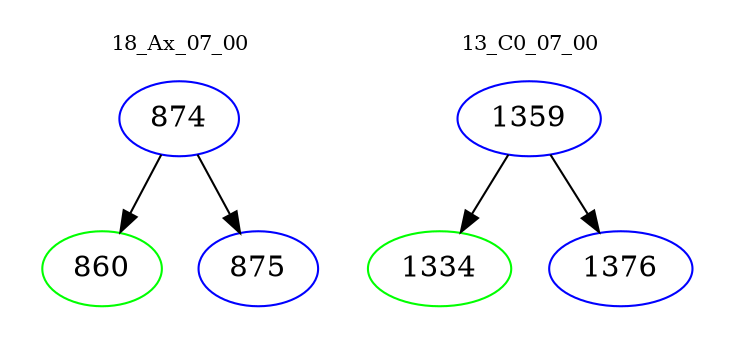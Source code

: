 digraph{
subgraph cluster_0 {
color = white
label = "18_Ax_07_00";
fontsize=10;
T0_874 [label="874", color="blue"]
T0_874 -> T0_860 [color="black"]
T0_860 [label="860", color="green"]
T0_874 -> T0_875 [color="black"]
T0_875 [label="875", color="blue"]
}
subgraph cluster_1 {
color = white
label = "13_C0_07_00";
fontsize=10;
T1_1359 [label="1359", color="blue"]
T1_1359 -> T1_1334 [color="black"]
T1_1334 [label="1334", color="green"]
T1_1359 -> T1_1376 [color="black"]
T1_1376 [label="1376", color="blue"]
}
}
